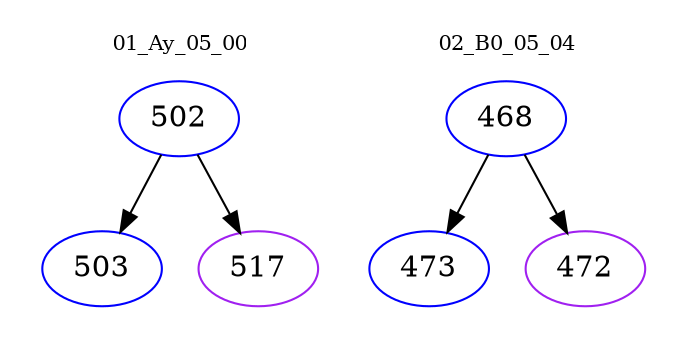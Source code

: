 digraph{
subgraph cluster_0 {
color = white
label = "01_Ay_05_00";
fontsize=10;
T0_502 [label="502", color="blue"]
T0_502 -> T0_503 [color="black"]
T0_503 [label="503", color="blue"]
T0_502 -> T0_517 [color="black"]
T0_517 [label="517", color="purple"]
}
subgraph cluster_1 {
color = white
label = "02_B0_05_04";
fontsize=10;
T1_468 [label="468", color="blue"]
T1_468 -> T1_473 [color="black"]
T1_473 [label="473", color="blue"]
T1_468 -> T1_472 [color="black"]
T1_472 [label="472", color="purple"]
}
}
